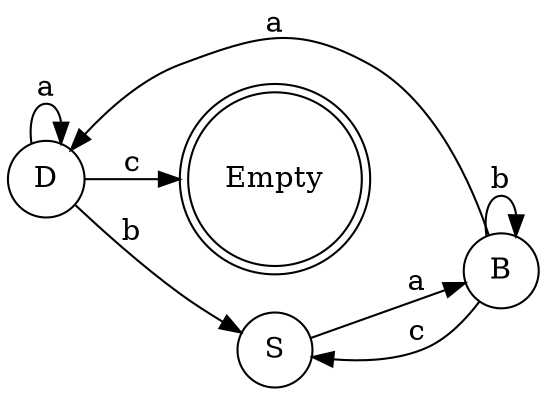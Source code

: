 digraph finite_state_machine {
    rankdir=LR;
    size="8,5"
    node [shape=circle];
    Empty [shape=doublecircle];
B -> D[ label = "a" ];
B -> B[ label = "b" ];
B -> S[ label = "c" ];
S -> B[ label = "a" ];
D -> D[ label = "a" ];
D -> S[ label = "b" ];
D -> Empty[ label = "c" ];
}